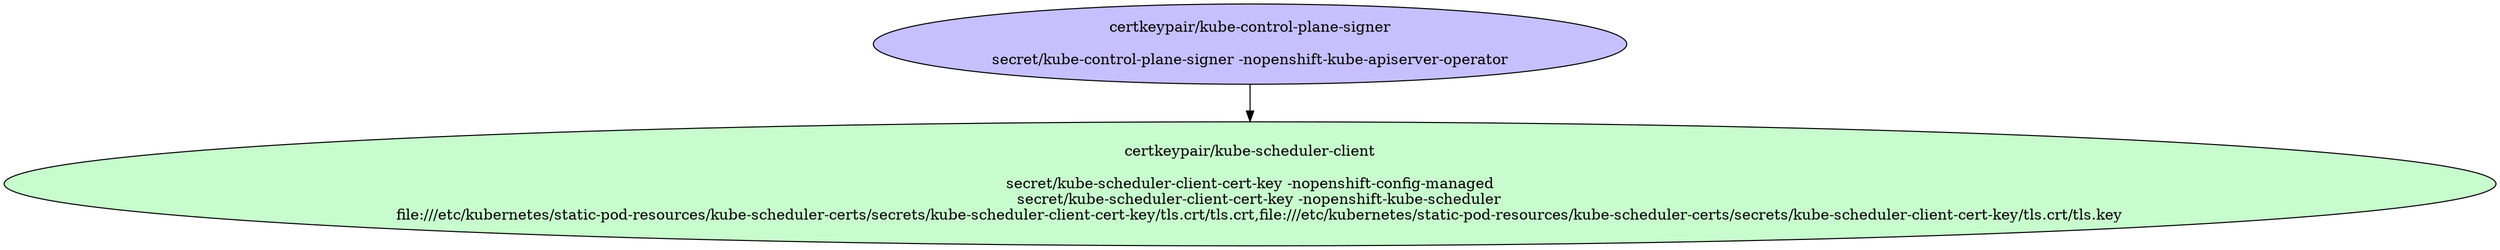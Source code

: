 digraph "Local Certificate" {
  // Node definitions.
  0 [
    label="certkeypair/kube-control-plane-signer\n\nsecret/kube-control-plane-signer -nopenshift-kube-apiserver-operator\n"
    style=filled
    fillcolor="#c7bfff"
  ];
  1 [
    label="certkeypair/kube-scheduler-client\n\nsecret/kube-scheduler-client-cert-key -nopenshift-config-managed\n    secret/kube-scheduler-client-cert-key -nopenshift-kube-scheduler\n    file:///etc/kubernetes/static-pod-resources/kube-scheduler-certs/secrets/kube-scheduler-client-cert-key/tls.crt/tls.crt,file:///etc/kubernetes/static-pod-resources/kube-scheduler-certs/secrets/kube-scheduler-client-cert-key/tls.crt/tls.key\n"
    style=filled
    fillcolor="#c8fbcd"
  ];

  // Edge definitions.
  0 -> 1;
}